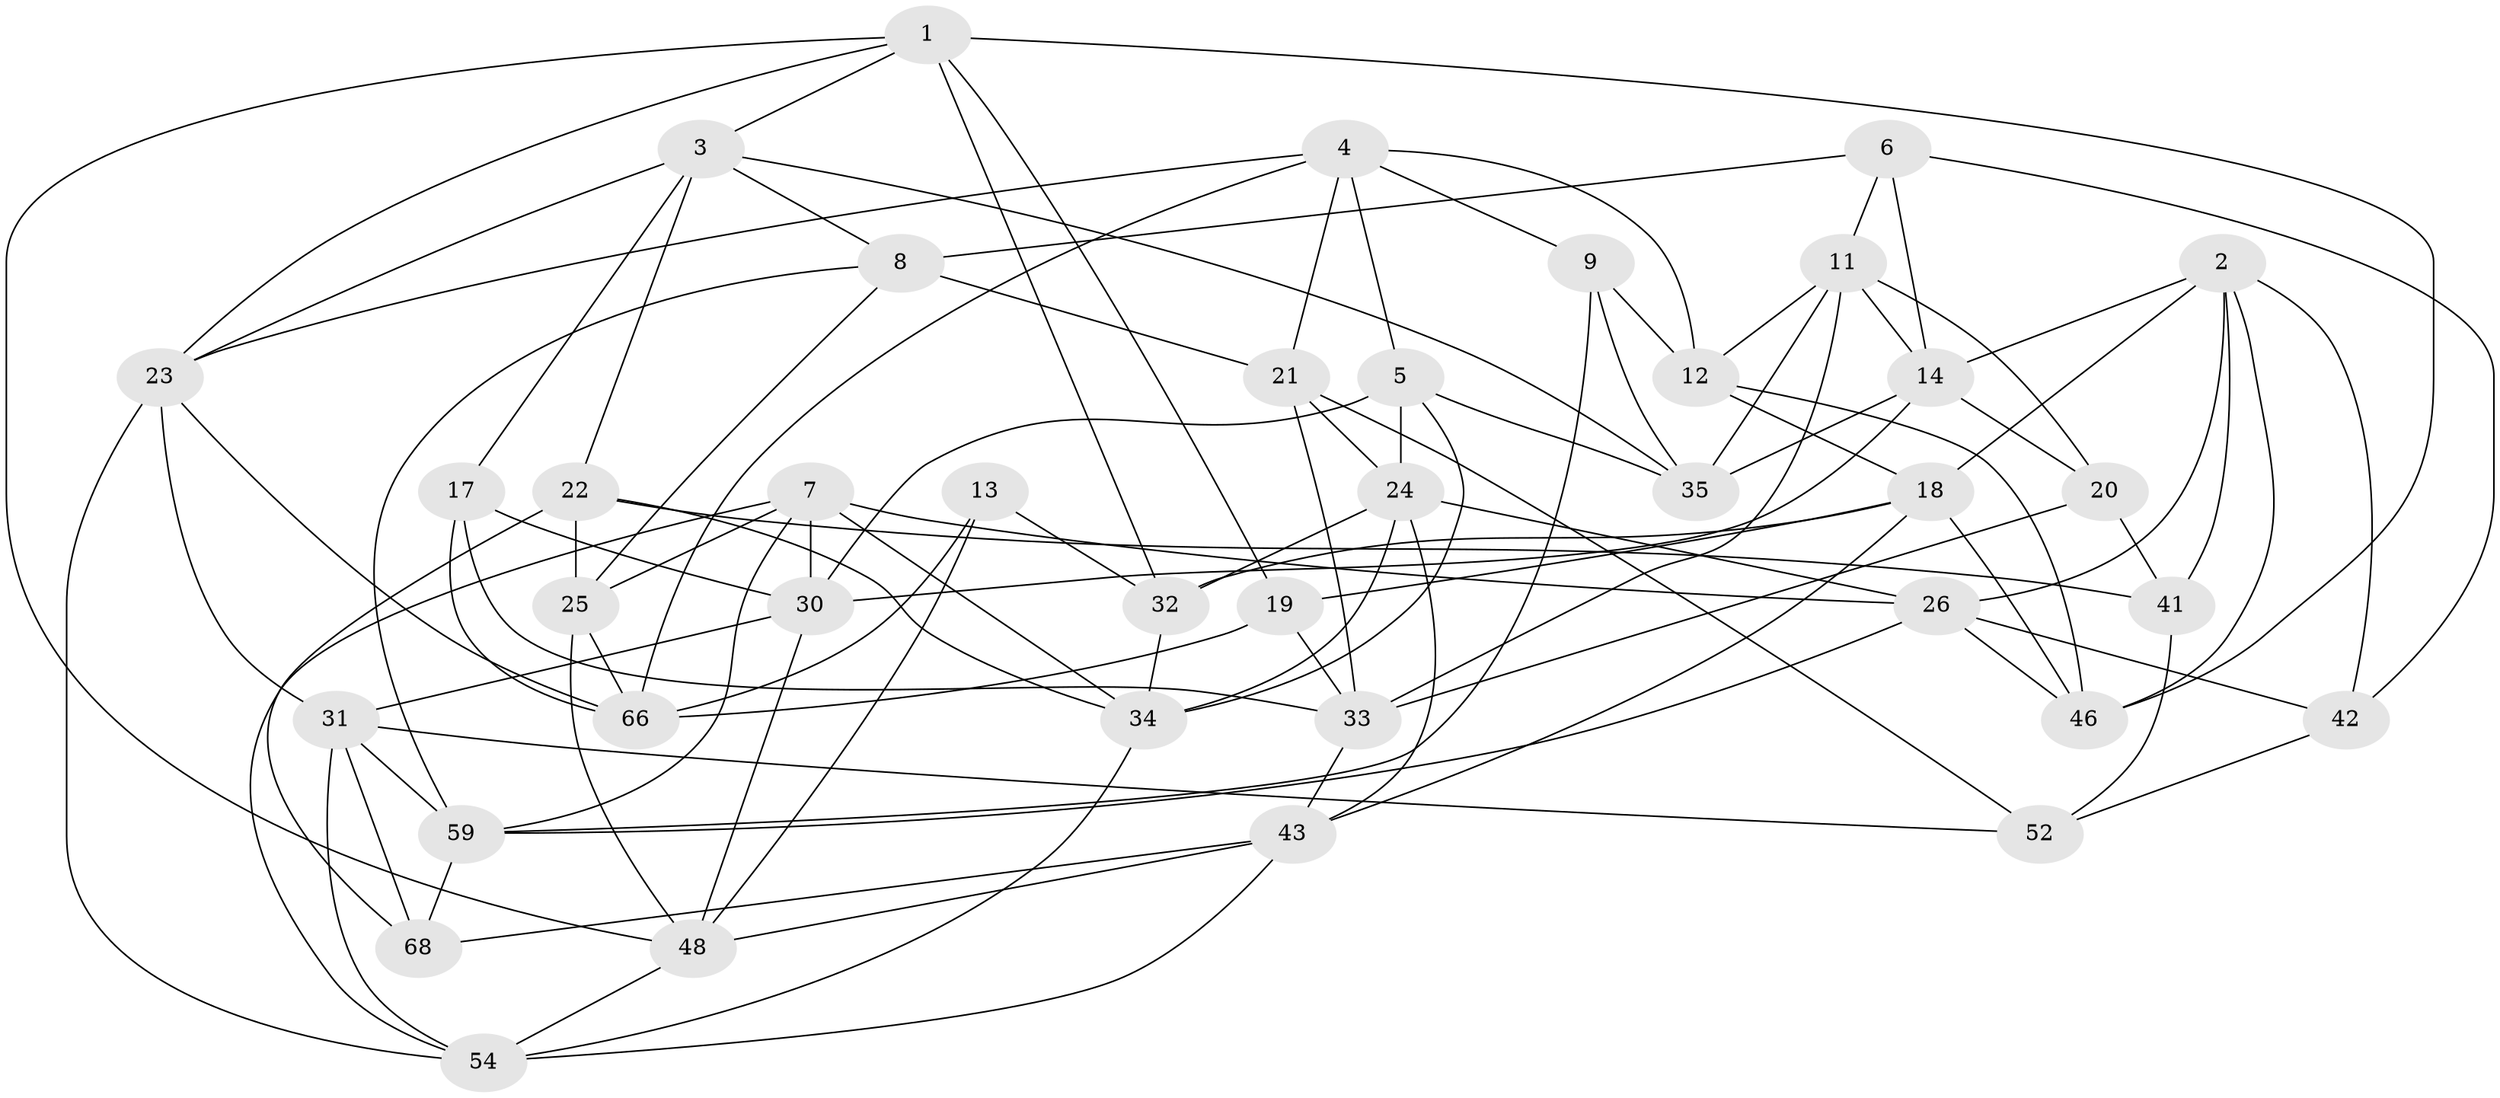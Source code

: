 // original degree distribution, {4: 1.0}
// Generated by graph-tools (version 1.1) at 2025/11/02/27/25 16:11:50]
// undirected, 39 vertices, 102 edges
graph export_dot {
graph [start="1"]
  node [color=gray90,style=filled];
  1 [super="+15"];
  2 [super="+51"];
  3 [super="+36"];
  4 [super="+56"];
  5 [super="+16"];
  6;
  7 [super="+10"];
  8 [super="+63"];
  9;
  11 [super="+39"];
  12 [super="+28"];
  13;
  14 [super="+44"];
  17;
  18 [super="+62"];
  19;
  20;
  21 [super="+29"];
  22 [super="+53"];
  23 [super="+27"];
  24 [super="+61"];
  25 [super="+47"];
  26 [super="+37"];
  30 [super="+49"];
  31 [super="+65"];
  32 [super="+40"];
  33 [super="+45"];
  34 [super="+38"];
  35 [super="+60"];
  41;
  42;
  43 [super="+50"];
  46 [super="+55"];
  48 [super="+58"];
  52;
  54 [super="+57"];
  59 [super="+64"];
  66 [super="+67"];
  68;
  1 -- 19;
  1 -- 32;
  1 -- 3;
  1 -- 46;
  1 -- 23;
  1 -- 48;
  2 -- 26;
  2 -- 42;
  2 -- 18;
  2 -- 41;
  2 -- 46;
  2 -- 14;
  3 -- 35;
  3 -- 22;
  3 -- 8;
  3 -- 17;
  3 -- 23;
  4 -- 23;
  4 -- 9;
  4 -- 66;
  4 -- 21;
  4 -- 5;
  4 -- 12;
  5 -- 30;
  5 -- 24;
  5 -- 34;
  5 -- 35 [weight=2];
  6 -- 14;
  6 -- 11;
  6 -- 42;
  6 -- 8;
  7 -- 25;
  7 -- 54;
  7 -- 34;
  7 -- 26;
  7 -- 59;
  7 -- 30;
  8 -- 21 [weight=2];
  8 -- 25;
  8 -- 59;
  9 -- 12;
  9 -- 59;
  9 -- 35;
  11 -- 20;
  11 -- 12;
  11 -- 14;
  11 -- 35;
  11 -- 33;
  12 -- 46 [weight=2];
  12 -- 18;
  13 -- 32 [weight=2];
  13 -- 66;
  13 -- 48;
  14 -- 35;
  14 -- 20;
  14 -- 30;
  17 -- 33;
  17 -- 66;
  17 -- 30;
  18 -- 19;
  18 -- 46;
  18 -- 32;
  18 -- 43;
  19 -- 66;
  19 -- 33;
  20 -- 41;
  20 -- 33;
  21 -- 24;
  21 -- 33;
  21 -- 52;
  22 -- 34;
  22 -- 41;
  22 -- 25 [weight=2];
  22 -- 68;
  23 -- 31;
  23 -- 54;
  23 -- 66;
  24 -- 26;
  24 -- 32;
  24 -- 34;
  24 -- 43;
  25 -- 48;
  25 -- 66;
  26 -- 46;
  26 -- 59;
  26 -- 42;
  30 -- 48;
  30 -- 31;
  31 -- 52;
  31 -- 59;
  31 -- 68;
  31 -- 54;
  32 -- 34;
  33 -- 43;
  34 -- 54;
  41 -- 52;
  42 -- 52;
  43 -- 68;
  43 -- 48;
  43 -- 54;
  48 -- 54;
  59 -- 68;
}
